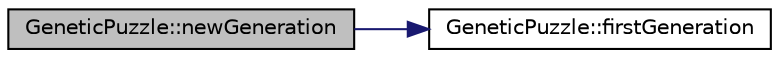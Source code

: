 digraph "GeneticPuzzle::newGeneration"
{
 // LATEX_PDF_SIZE
  edge [fontname="Helvetica",fontsize="10",labelfontname="Helvetica",labelfontsize="10"];
  node [fontname="Helvetica",fontsize="10",shape=record];
  rankdir="LR";
  Node1 [label="GeneticPuzzle::newGeneration",height=0.2,width=0.4,color="black", fillcolor="grey75", style="filled", fontcolor="black",tooltip=" "];
  Node1 -> Node2 [color="midnightblue",fontsize="10",style="solid"];
  Node2 [label="GeneticPuzzle::firstGeneration",height=0.2,width=0.4,color="black", fillcolor="white", style="filled",URL="$classGeneticPuzzle.html#aa80bbb49ecd7a840be9d968aa0ae0b8c",tooltip=" "];
}
